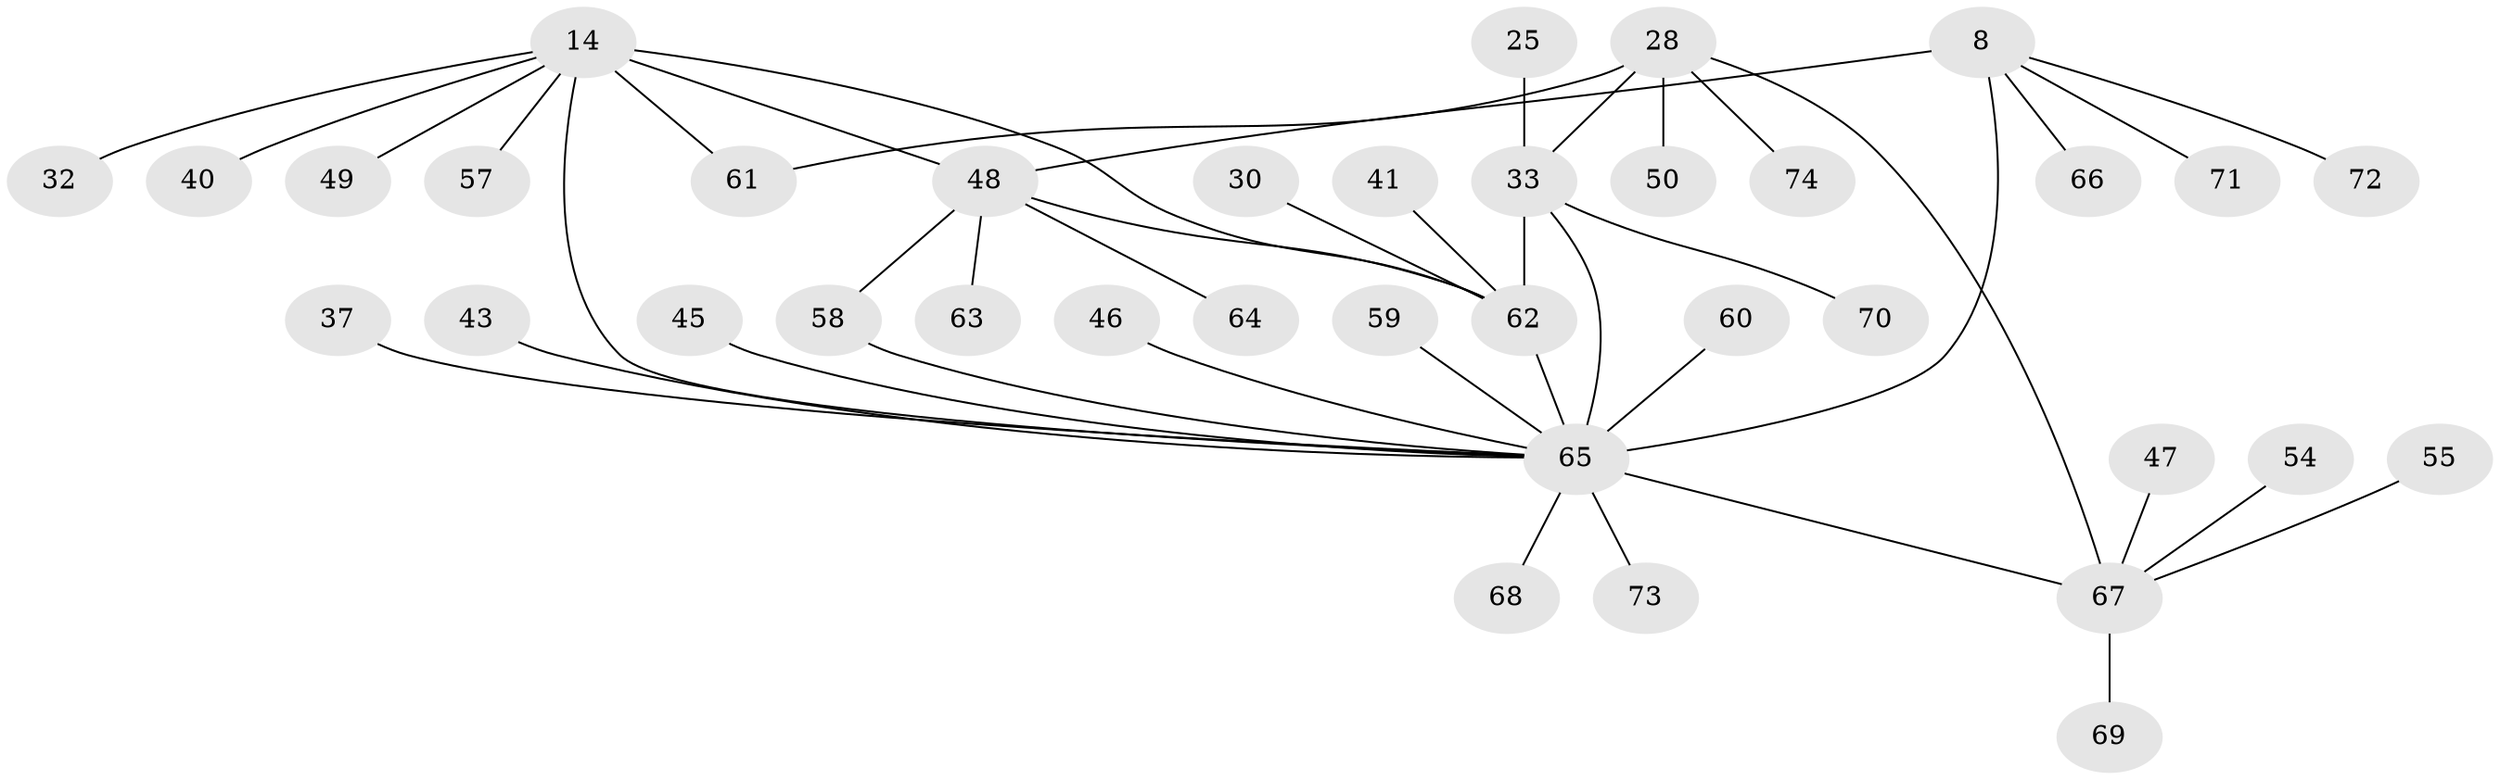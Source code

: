 // original degree distribution, {6: 0.04054054054054054, 3: 0.06756756756756757, 8: 0.04054054054054054, 4: 0.05405405405405406, 9: 0.02702702702702703, 11: 0.013513513513513514, 5: 0.013513513513513514, 2: 0.21621621621621623, 7: 0.013513513513513514, 1: 0.5135135135135135}
// Generated by graph-tools (version 1.1) at 2025/54/03/09/25 04:54:02]
// undirected, 37 vertices, 43 edges
graph export_dot {
graph [start="1"]
  node [color=gray90,style=filled];
  8;
  14 [super="+13+2"];
  25;
  28 [super="+20+27"];
  30 [super="+26"];
  32;
  33 [super="+5"];
  37;
  40;
  41;
  43;
  45;
  46;
  47;
  48 [super="+36+15"];
  49;
  50;
  54;
  55;
  57;
  58;
  59;
  60 [super="+52"];
  61;
  62 [super="+21+6+44"];
  63 [super="+35"];
  64 [super="+56"];
  65 [super="+22+34+38+9+24+31+10"];
  66 [super="+39"];
  67 [super="+12+17+18+42"];
  68;
  69;
  70;
  71;
  72 [super="+23"];
  73;
  74;
  8 -- 48 [weight=2];
  8 -- 71;
  8 -- 72;
  8 -- 66;
  8 -- 65 [weight=4];
  14 -- 49;
  14 -- 61;
  14 -- 48 [weight=2];
  14 -- 32;
  14 -- 40;
  14 -- 57;
  14 -- 65 [weight=3];
  14 -- 62;
  25 -- 33;
  28 -- 74;
  28 -- 50;
  28 -- 61;
  28 -- 33 [weight=2];
  28 -- 67;
  30 -- 62;
  33 -- 70;
  33 -- 65 [weight=3];
  33 -- 62 [weight=2];
  37 -- 65;
  41 -- 62;
  43 -- 65;
  45 -- 65;
  46 -- 65;
  47 -- 67;
  48 -- 58;
  48 -- 63;
  48 -- 64;
  48 -- 62;
  54 -- 67;
  55 -- 67;
  58 -- 65;
  59 -- 65;
  60 -- 65;
  62 -- 65;
  65 -- 73;
  65 -- 67 [weight=2];
  65 -- 68;
  67 -- 69;
}
